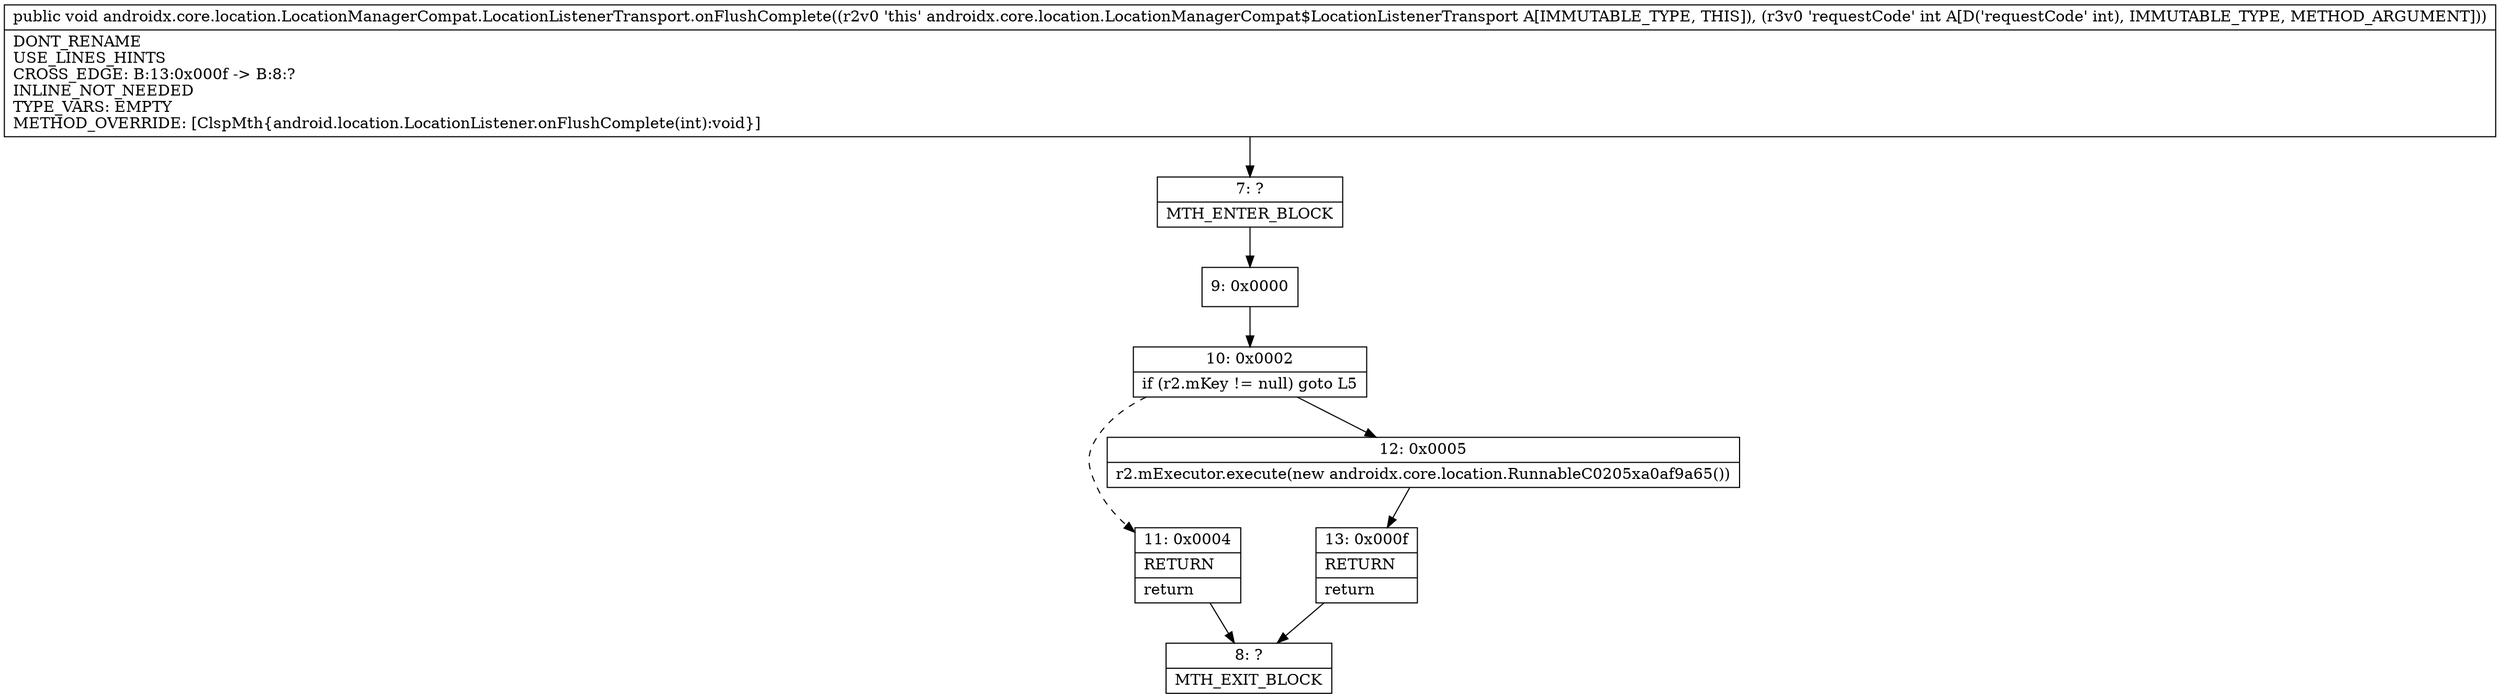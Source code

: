 digraph "CFG forandroidx.core.location.LocationManagerCompat.LocationListenerTransport.onFlushComplete(I)V" {
Node_7 [shape=record,label="{7\:\ ?|MTH_ENTER_BLOCK\l}"];
Node_9 [shape=record,label="{9\:\ 0x0000}"];
Node_10 [shape=record,label="{10\:\ 0x0002|if (r2.mKey != null) goto L5\l}"];
Node_11 [shape=record,label="{11\:\ 0x0004|RETURN\l|return\l}"];
Node_8 [shape=record,label="{8\:\ ?|MTH_EXIT_BLOCK\l}"];
Node_12 [shape=record,label="{12\:\ 0x0005|r2.mExecutor.execute(new androidx.core.location.RunnableC0205xa0af9a65())\l}"];
Node_13 [shape=record,label="{13\:\ 0x000f|RETURN\l|return\l}"];
MethodNode[shape=record,label="{public void androidx.core.location.LocationManagerCompat.LocationListenerTransport.onFlushComplete((r2v0 'this' androidx.core.location.LocationManagerCompat$LocationListenerTransport A[IMMUTABLE_TYPE, THIS]), (r3v0 'requestCode' int A[D('requestCode' int), IMMUTABLE_TYPE, METHOD_ARGUMENT]))  | DONT_RENAME\lUSE_LINES_HINTS\lCROSS_EDGE: B:13:0x000f \-\> B:8:?\lINLINE_NOT_NEEDED\lTYPE_VARS: EMPTY\lMETHOD_OVERRIDE: [ClspMth\{android.location.LocationListener.onFlushComplete(int):void\}]\l}"];
MethodNode -> Node_7;Node_7 -> Node_9;
Node_9 -> Node_10;
Node_10 -> Node_11[style=dashed];
Node_10 -> Node_12;
Node_11 -> Node_8;
Node_12 -> Node_13;
Node_13 -> Node_8;
}

